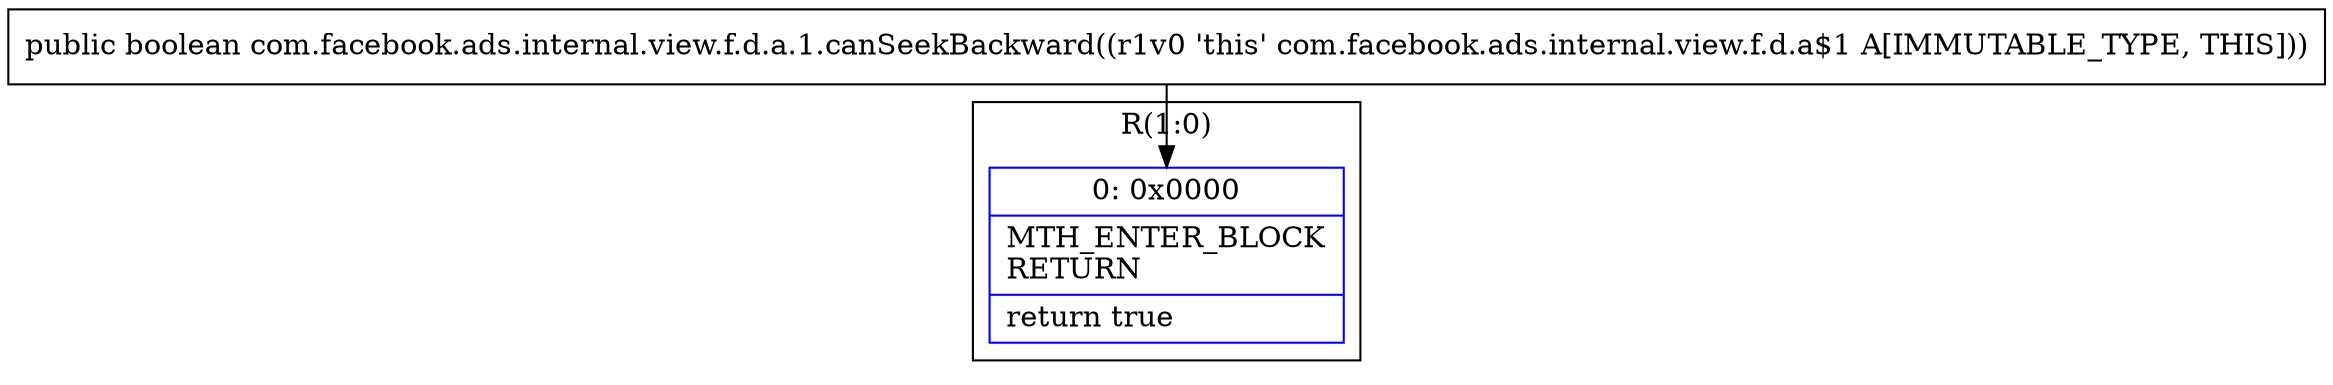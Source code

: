 digraph "CFG forcom.facebook.ads.internal.view.f.d.a.1.canSeekBackward()Z" {
subgraph cluster_Region_1906345148 {
label = "R(1:0)";
node [shape=record,color=blue];
Node_0 [shape=record,label="{0\:\ 0x0000|MTH_ENTER_BLOCK\lRETURN\l|return true\l}"];
}
MethodNode[shape=record,label="{public boolean com.facebook.ads.internal.view.f.d.a.1.canSeekBackward((r1v0 'this' com.facebook.ads.internal.view.f.d.a$1 A[IMMUTABLE_TYPE, THIS])) }"];
MethodNode -> Node_0;
}

